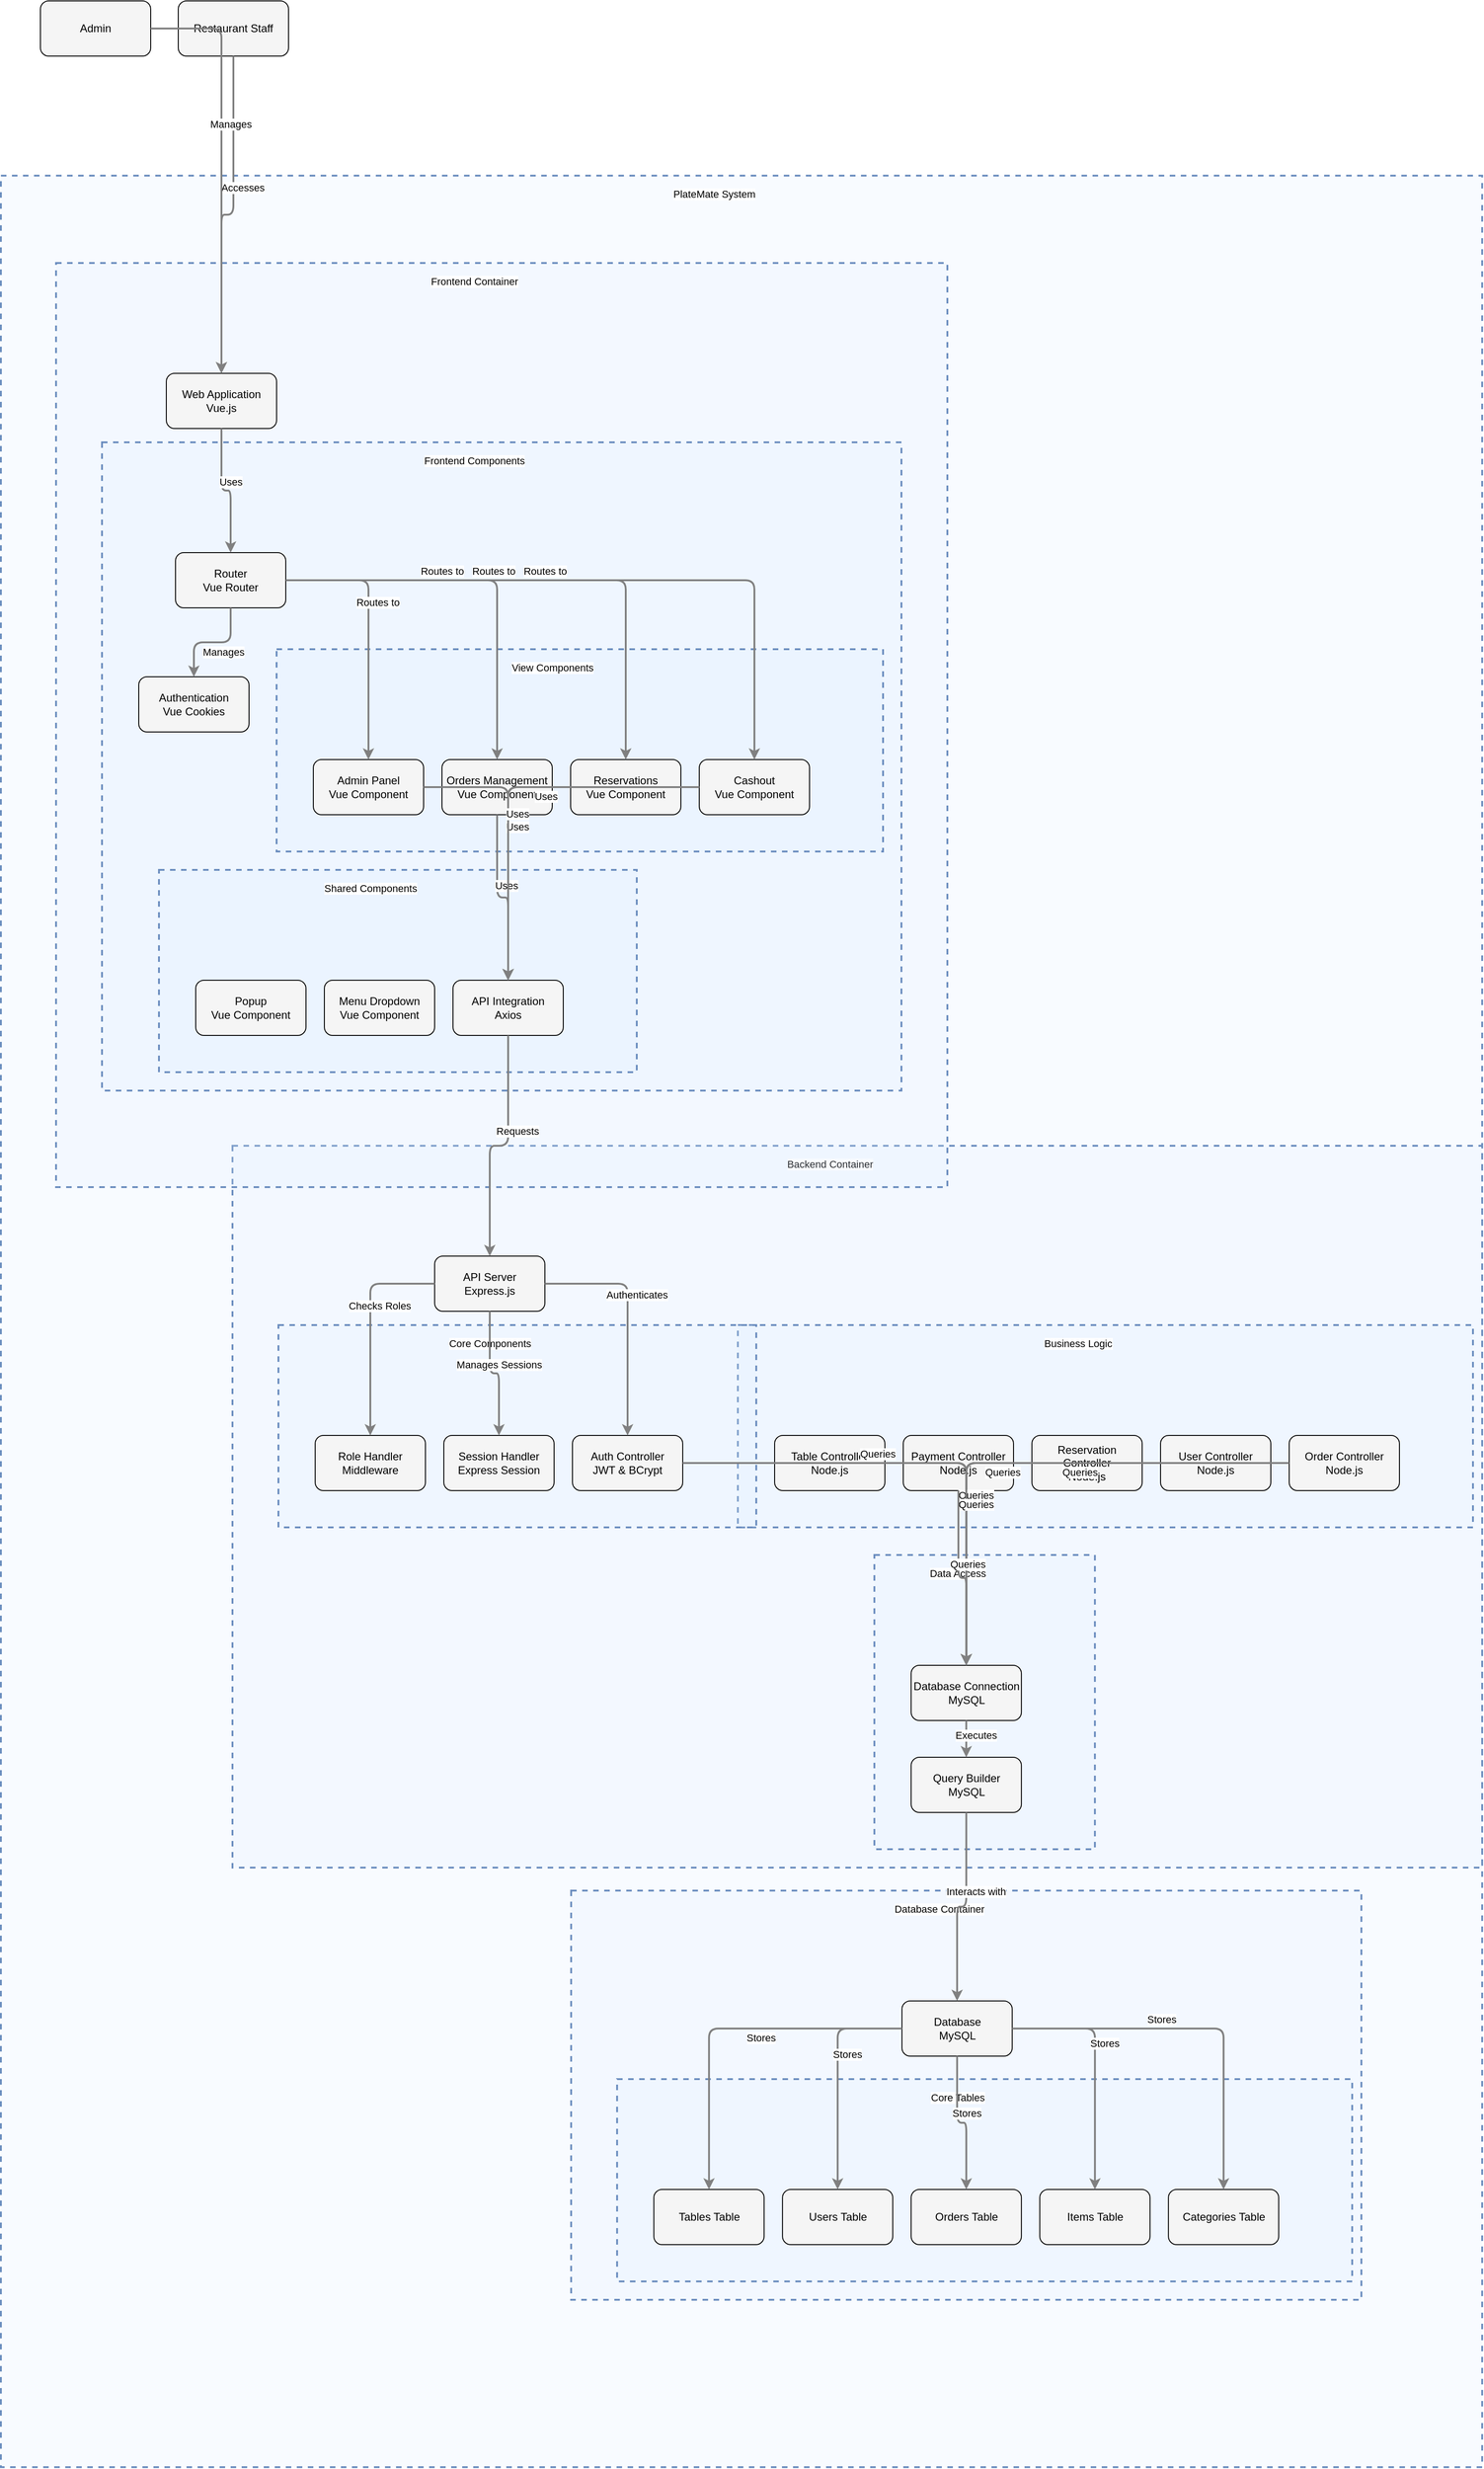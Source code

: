<?xml version="1.0" encoding="UTF-8"?>
      <mxfile version="14.6.5" type="device">
        <diagram id="codeviz-diagram" name="System Diagram">
          <mxGraphModel dx="1000" dy="1000" grid="1" gridSize="10" guides="1" tooltips="1" connect="1" arrows="1" fold="1" page="1" pageScale="1" pageWidth="1169" pageHeight="827" math="0" shadow="0">
            <root>
              <mxCell id="0"/>
              <mxCell id="1" parent="0"/>
              <mxCell id="subGraph1" value="" style="html=1;whiteSpace=wrap;container=1;fillColor=#dae8fc;strokeColor=#6c8ebf;dashed=1;fillOpacity=20;strokeWidth=2;containerType=none;recursiveResize=0;movable=1;resizable=1;autosize=0;dropTarget=0" vertex="1" parent="subGraph2">
                <mxGeometry x="62" y="465" width="520" height="220" as="geometry"/>
              </mxCell>
              <mxCell id="subGraph1_label" value="Shared Components" style="edgeLabel;html=1;align=center;verticalAlign=middle;resizable=0;labelBackgroundColor=white;spacing=5" vertex="1" parent="subGraph2">
                <mxGeometry x="70" y="473" width="444" height="24" as="geometry"/>
              </mxCell>
<mxCell id="subGraph0" value="" style="html=1;whiteSpace=wrap;container=1;fillColor=#dae8fc;strokeColor=#6c8ebf;dashed=1;fillOpacity=20;strokeWidth=2;containerType=none;recursiveResize=0;movable=1;resizable=1;autosize=0;dropTarget=0" vertex="1" parent="subGraph2">
                <mxGeometry x="190" y="225" width="660" height="220" as="geometry"/>
              </mxCell>
              <mxCell id="subGraph0_label" value="View Components" style="edgeLabel;html=1;align=center;verticalAlign=middle;resizable=0;labelBackgroundColor=white;spacing=5" vertex="1" parent="subGraph2">
                <mxGeometry x="198" y="233" width="584" height="24" as="geometry"/>
              </mxCell>
<mxCell id="subGraph8" value="" style="html=1;whiteSpace=wrap;container=1;fillColor=#dae8fc;strokeColor=#6c8ebf;dashed=1;fillOpacity=20;strokeWidth=2;containerType=none;recursiveResize=0;movable=1;resizable=1;autosize=0;dropTarget=0" vertex="1" parent="subGraph9">
                <mxGeometry x="50" y="205" width="800" height="220" as="geometry"/>
              </mxCell>
              <mxCell id="subGraph8_label" value="Core Tables" style="edgeLabel;html=1;align=center;verticalAlign=middle;resizable=0;labelBackgroundColor=white;spacing=5" vertex="1" parent="subGraph9">
                <mxGeometry x="58" y="213" width="724" height="24" as="geometry"/>
              </mxCell>
<mxCell id="subGraph6" value="" style="html=1;whiteSpace=wrap;container=1;fillColor=#dae8fc;strokeColor=#6c8ebf;dashed=1;fillOpacity=20;strokeWidth=2;containerType=none;recursiveResize=0;movable=1;resizable=1;autosize=0;dropTarget=0" vertex="1" parent="subGraph7">
                <mxGeometry x="698.571" y="445" width="240" height="320" as="geometry"/>
              </mxCell>
              <mxCell id="subGraph6_label" value="Data Access" style="edgeLabel;html=1;align=center;verticalAlign=middle;resizable=0;labelBackgroundColor=white;spacing=5" vertex="1" parent="subGraph7">
                <mxGeometry x="706.571" y="453" width="164" height="24" as="geometry"/>
              </mxCell>
<mxCell id="subGraph5" value="" style="html=1;whiteSpace=wrap;container=1;fillColor=#dae8fc;strokeColor=#6c8ebf;dashed=1;fillOpacity=20;strokeWidth=2;containerType=none;recursiveResize=0;movable=1;resizable=1;autosize=0;dropTarget=0" vertex="1" parent="subGraph7">
                <mxGeometry x="550" y="195" width="800" height="220" as="geometry"/>
              </mxCell>
              <mxCell id="subGraph5_label" value="Business Logic" style="edgeLabel;html=1;align=center;verticalAlign=middle;resizable=0;labelBackgroundColor=white;spacing=5" vertex="1" parent="subGraph7">
                <mxGeometry x="558" y="203" width="724" height="24" as="geometry"/>
              </mxCell>
<mxCell id="subGraph4" value="" style="html=1;whiteSpace=wrap;container=1;fillColor=#dae8fc;strokeColor=#6c8ebf;dashed=1;fillOpacity=20;strokeWidth=2;containerType=none;recursiveResize=0;movable=1;resizable=1;autosize=0;dropTarget=0" vertex="1" parent="subGraph7">
                <mxGeometry x="50" y="195" width="520" height="220" as="geometry"/>
              </mxCell>
              <mxCell id="subGraph4_label" value="Core Components" style="edgeLabel;html=1;align=center;verticalAlign=middle;resizable=0;labelBackgroundColor=white;spacing=5" vertex="1" parent="subGraph7">
                <mxGeometry x="58" y="203" width="444" height="24" as="geometry"/>
              </mxCell>
<mxCell id="subGraph2" value="" style="html=1;whiteSpace=wrap;container=1;fillColor=#dae8fc;strokeColor=#6c8ebf;dashed=1;fillOpacity=20;strokeWidth=2;containerType=none;recursiveResize=0;movable=1;resizable=1;autosize=0;dropTarget=0" vertex="1" parent="subGraph3">
                <mxGeometry x="50" y="195" width="870" height="705" as="geometry"/>
              </mxCell>
              <mxCell id="subGraph2_label" value="Frontend Components" style="edgeLabel;html=1;align=center;verticalAlign=middle;resizable=0;labelBackgroundColor=white;spacing=5" vertex="1" parent="subGraph3">
                <mxGeometry x="58" y="203" width="794" height="24" as="geometry"/>
              </mxCell>
<mxCell id="subGraph9" value="" style="html=1;whiteSpace=wrap;container=1;fillColor=#dae8fc;strokeColor=#6c8ebf;dashed=1;fillOpacity=20;strokeWidth=2;containerType=none;recursiveResize=0;movable=1;resizable=1;autosize=0;dropTarget=0" vertex="1" parent="subGraph10">
                <mxGeometry x="620.571" y="1865" width="860.0" height="445" as="geometry"/>
              </mxCell>
              <mxCell id="subGraph9_label" value="Database Container" style="edgeLabel;html=1;align=center;verticalAlign=middle;resizable=0;labelBackgroundColor=white;spacing=5" vertex="1" parent="subGraph10">
                <mxGeometry x="628.571" y="1873" width="784.0" height="24" as="geometry"/>
              </mxCell>
<mxCell id="subGraph7" value="" style="html=1;whiteSpace=wrap;container=1;fillColor=#dae8fc;strokeColor=#6c8ebf;dashed=1;fillOpacity=20;strokeWidth=2;containerType=none;recursiveResize=0;movable=1;resizable=1;autosize=0;dropTarget=0" vertex="1" parent="subGraph10">
                <mxGeometry x="252" y="1055" width="1360" height="785" as="geometry"/>
              </mxCell>
              <mxCell id="subGraph7_label" value="Backend Container" style="edgeLabel;html=1;align=center;verticalAlign=middle;resizable=0;labelBackgroundColor=white;spacing=5" vertex="1" parent="subGraph10">
                <mxGeometry x="260" y="1063" width="1284" height="24" as="geometry"/>
              </mxCell>
<mxCell id="subGraph3" value="" style="html=1;whiteSpace=wrap;container=1;fillColor=#dae8fc;strokeColor=#6c8ebf;dashed=1;fillOpacity=20;strokeWidth=2;containerType=none;recursiveResize=0;movable=1;resizable=1;autosize=0;dropTarget=0" vertex="1" parent="subGraph10">
                <mxGeometry x="60" y="95" width="970" height="1005" as="geometry"/>
              </mxCell>
              <mxCell id="subGraph3_label" value="Frontend Container" style="edgeLabel;html=1;align=center;verticalAlign=middle;resizable=0;labelBackgroundColor=white;spacing=5" vertex="1" parent="subGraph10">
                <mxGeometry x="68" y="103" width="894" height="24" as="geometry"/>
              </mxCell>
<mxCell id="subGraph10" value="" style="html=1;whiteSpace=wrap;container=1;fillColor=#dae8fc;strokeColor=#6c8ebf;dashed=1;fillOpacity=20;strokeWidth=2;containerType=none;recursiveResize=0;movable=1;resizable=1;autosize=0;dropTarget=0" vertex="1" parent="1">
                <mxGeometry x="54" y="202" width="1612" height="2492" as="geometry"/>
              </mxCell>
              <mxCell id="subGraph10_label" value="PlateMate System" style="edgeLabel;html=1;align=center;verticalAlign=middle;resizable=0;labelBackgroundColor=white;spacing=5" vertex="1" parent="1">
                <mxGeometry x="62" y="210" width="1536" height="24" as="geometry"/>
              </mxCell>
              <mxCell id="User" value="Restaurant Staff" style="rounded=1;whiteSpace=wrap;html=1;fillColor=#f5f5f5" vertex="1" parent="1">
                    <mxGeometry x="247" y="12" width="120" height="60" as="geometry"/>
                  </mxCell>
<mxCell id="Admin" value="Admin" style="rounded=1;whiteSpace=wrap;html=1;fillColor=#f5f5f5" vertex="1" parent="1">
                    <mxGeometry x="97" y="12" width="120" height="60" as="geometry"/>
                  </mxCell>
<mxCell id="VueApp" value="Web Application&lt;br&gt;Vue.js" style="rounded=1;whiteSpace=wrap;html=1;fillColor=#f5f5f5" vertex="1" parent="subGraph3">
                    <mxGeometry x="120" y="120" width="120" height="60" as="geometry"/>
                  </mxCell>
<mxCell id="Router" value="Router&lt;br&gt;Vue Router" style="rounded=1;whiteSpace=wrap;html=1;fillColor=#f5f5f5" vertex="1" parent="subGraph2">
                    <mxGeometry x="80" y="120" width="120" height="60" as="geometry"/>
                  </mxCell>
<mxCell id="AuthModule" value="Authentication&lt;br&gt;Vue Cookies" style="rounded=1;whiteSpace=wrap;html=1;fillColor=#f5f5f5" vertex="1" parent="subGraph2">
                    <mxGeometry x="40" y="255" width="120" height="60" as="geometry"/>
                  </mxCell>
<mxCell id="OrdersView" value="Orders Management&lt;br&gt;Vue Component" style="rounded=1;whiteSpace=wrap;html=1;fillColor=#f5f5f5" vertex="1" parent="subGraph0">
                    <mxGeometry x="180" y="120" width="120" height="60" as="geometry"/>
                  </mxCell>
<mxCell id="ReservationView" value="Reservations&lt;br&gt;Vue Component" style="rounded=1;whiteSpace=wrap;html=1;fillColor=#f5f5f5" vertex="1" parent="subGraph0">
                    <mxGeometry x="320" y="120" width="120" height="60" as="geometry"/>
                  </mxCell>
<mxCell id="CashoutView" value="Cashout&lt;br&gt;Vue Component" style="rounded=1;whiteSpace=wrap;html=1;fillColor=#f5f5f5" vertex="1" parent="subGraph0">
                    <mxGeometry x="460" y="120" width="120" height="60" as="geometry"/>
                  </mxCell>
<mxCell id="AdminView" value="Admin Panel&lt;br&gt;Vue Component" style="rounded=1;whiteSpace=wrap;html=1;fillColor=#f5f5f5" vertex="1" parent="subGraph0">
                    <mxGeometry x="40" y="120" width="120" height="60" as="geometry"/>
                  </mxCell>
<mxCell id="MenuDropdown" value="Menu Dropdown&lt;br&gt;Vue Component" style="rounded=1;whiteSpace=wrap;html=1;fillColor=#f5f5f5" vertex="1" parent="subGraph1">
                    <mxGeometry x="180" y="120" width="120" height="60" as="geometry"/>
                  </mxCell>
<mxCell id="PopupComponent" value="Popup&lt;br&gt;Vue Component" style="rounded=1;whiteSpace=wrap;html=1;fillColor=#f5f5f5" vertex="1" parent="subGraph1">
                    <mxGeometry x="40" y="120" width="120" height="60" as="geometry"/>
                  </mxCell>
<mxCell id="APIClient" value="API Integration&lt;br&gt;Axios" style="rounded=1;whiteSpace=wrap;html=1;fillColor=#f5f5f5" vertex="1" parent="subGraph1">
                    <mxGeometry x="320" y="120" width="120" height="60" as="geometry"/>
                  </mxCell>
<mxCell id="ExpressServer" value="API Server&lt;br&gt;Express.js" style="rounded=1;whiteSpace=wrap;html=1;fillColor=#f5f5f5" vertex="1" parent="subGraph7">
                    <mxGeometry x="220" y="120" width="120" height="60" as="geometry"/>
                  </mxCell>
<mxCell id="AuthController" value="Auth Controller&lt;br&gt;JWT &amp;amp; BCrypt" style="rounded=1;whiteSpace=wrap;html=1;fillColor=#f5f5f5" vertex="1" parent="subGraph4">
                    <mxGeometry x="320" y="120" width="120" height="60" as="geometry"/>
                  </mxCell>
<mxCell id="SessionHandler" value="Session Handler&lt;br&gt;Express Session" style="rounded=1;whiteSpace=wrap;html=1;fillColor=#f5f5f5" vertex="1" parent="subGraph4">
                    <mxGeometry x="180" y="120" width="120" height="60" as="geometry"/>
                  </mxCell>
<mxCell id="RoleHandler" value="Role Handler&lt;br&gt;Middleware" style="rounded=1;whiteSpace=wrap;html=1;fillColor=#f5f5f5" vertex="1" parent="subGraph4">
                    <mxGeometry x="40" y="120" width="120" height="60" as="geometry"/>
                  </mxCell>
<mxCell id="OrderController" value="Order Controller&lt;br&gt;Node.js" style="rounded=1;whiteSpace=wrap;html=1;fillColor=#f5f5f5" vertex="1" parent="subGraph5">
                    <mxGeometry x="600" y="120" width="120" height="60" as="geometry"/>
                  </mxCell>
<mxCell id="TableController" value="Table Controller&lt;br&gt;Node.js" style="rounded=1;whiteSpace=wrap;html=1;fillColor=#f5f5f5" vertex="1" parent="subGraph5">
                    <mxGeometry x="40" y="120" width="120" height="60" as="geometry"/>
                  </mxCell>
<mxCell id="UserController" value="User Controller&lt;br&gt;Node.js" style="rounded=1;whiteSpace=wrap;html=1;fillColor=#f5f5f5" vertex="1" parent="subGraph5">
                    <mxGeometry x="460" y="120" width="120" height="60" as="geometry"/>
                  </mxCell>
<mxCell id="ReservationController" value="Reservation Controller&lt;br&gt;Node.js" style="rounded=1;whiteSpace=wrap;html=1;fillColor=#f5f5f5" vertex="1" parent="subGraph5">
                    <mxGeometry x="320" y="120" width="120" height="60" as="geometry"/>
                  </mxCell>
<mxCell id="PaymentController" value="Payment Controller&lt;br&gt;Node.js" style="rounded=1;whiteSpace=wrap;html=1;fillColor=#f5f5f5" vertex="1" parent="subGraph5">
                    <mxGeometry x="180" y="120" width="120" height="60" as="geometry"/>
                  </mxCell>
<mxCell id="DBConnection" value="Database Connection&lt;br&gt;MySQL" style="rounded=1;whiteSpace=wrap;html=1;fillColor=#f5f5f5" vertex="1" parent="subGraph6">
                    <mxGeometry x="40" y="120" width="120" height="60" as="geometry"/>
                  </mxCell>
<mxCell id="QueryBuilder" value="Query Builder&lt;br&gt;MySQL" style="rounded=1;whiteSpace=wrap;html=1;fillColor=#f5f5f5" vertex="1" parent="subGraph6">
                    <mxGeometry x="40" y="220" width="120" height="60" as="geometry"/>
                  </mxCell>
<mxCell id="MySQL" value="Database&lt;br&gt;MySQL" style="rounded=1;whiteSpace=wrap;html=1;fillColor=#f5f5f5" vertex="1" parent="subGraph9">
                    <mxGeometry x="360" y="120" width="120" height="60" as="geometry"/>
                  </mxCell>
<mxCell id="Users" value="Users Table" style="rounded=1;whiteSpace=wrap;html=1;fillColor=#f5f5f5" vertex="1" parent="subGraph8">
                    <mxGeometry x="180" y="120" width="120" height="60" as="geometry"/>
                  </mxCell>
<mxCell id="Orders" value="Orders Table" style="rounded=1;whiteSpace=wrap;html=1;fillColor=#f5f5f5" vertex="1" parent="subGraph8">
                    <mxGeometry x="320" y="120" width="120" height="60" as="geometry"/>
                  </mxCell>
<mxCell id="Tables" value="Tables Table" style="rounded=1;whiteSpace=wrap;html=1;fillColor=#f5f5f5" vertex="1" parent="subGraph8">
                    <mxGeometry x="40" y="120" width="120" height="60" as="geometry"/>
                  </mxCell>
<mxCell id="Items" value="Items Table" style="rounded=1;whiteSpace=wrap;html=1;fillColor=#f5f5f5" vertex="1" parent="subGraph8">
                    <mxGeometry x="460" y="120" width="120" height="60" as="geometry"/>
                  </mxCell>
<mxCell id="Categories" value="Categories Table" style="rounded=1;whiteSpace=wrap;html=1;fillColor=#f5f5f5" vertex="1" parent="subGraph8">
                    <mxGeometry x="600" y="120" width="120" height="60" as="geometry"/>
                  </mxCell>
              <mxCell id="edge-L_User_VueApp_0" style="edgeStyle=orthogonalEdgeStyle;rounded=1;orthogonalLoop=1;jettySize=auto;html=1;strokeColor=#808080;strokeWidth=2;jumpStyle=arc;jumpSize=10;spacing=15;labelBackgroundColor=white;labelBorderColor=none" edge="1" parent="1" source="User" target="VueApp">
                  <mxGeometry relative="1" as="geometry"/>
                </mxCell>
                <mxCell id="edge-L_User_VueApp_0_label" value="Accesses" style="edgeLabel;html=1;align=center;verticalAlign=middle;resizable=0;points=[];" vertex="1" connectable="0" parent="edge-L_User_VueApp_0">
                  <mxGeometry x="-0.2" y="10" relative="1" as="geometry">
                    <mxPoint as="offset"/>
                  </mxGeometry>
                </mxCell>
<mxCell id="edge-L_Admin_VueApp_1" style="edgeStyle=orthogonalEdgeStyle;rounded=1;orthogonalLoop=1;jettySize=auto;html=1;strokeColor=#808080;strokeWidth=2;jumpStyle=arc;jumpSize=10;spacing=15;labelBackgroundColor=white;labelBorderColor=none" edge="1" parent="1" source="Admin" target="VueApp">
                  <mxGeometry relative="1" as="geometry"/>
                </mxCell>
                <mxCell id="edge-L_Admin_VueApp_1_label" value="Manages" style="edgeLabel;html=1;align=center;verticalAlign=middle;resizable=0;points=[];" vertex="1" connectable="0" parent="edge-L_Admin_VueApp_1">
                  <mxGeometry x="-0.2" y="10" relative="1" as="geometry">
                    <mxPoint as="offset"/>
                  </mxGeometry>
                </mxCell>
<mxCell id="edge-L_VueApp_Router_2" style="edgeStyle=orthogonalEdgeStyle;rounded=1;orthogonalLoop=1;jettySize=auto;html=1;strokeColor=#808080;strokeWidth=2;jumpStyle=arc;jumpSize=10;spacing=15;labelBackgroundColor=white;labelBorderColor=none" edge="1" parent="1" source="VueApp" target="Router">
                  <mxGeometry relative="1" as="geometry"/>
                </mxCell>
                <mxCell id="edge-L_VueApp_Router_2_label" value="Uses" style="edgeLabel;html=1;align=center;verticalAlign=middle;resizable=0;points=[];" vertex="1" connectable="0" parent="edge-L_VueApp_Router_2">
                  <mxGeometry x="-0.2" y="10" relative="1" as="geometry">
                    <mxPoint as="offset"/>
                  </mxGeometry>
                </mxCell>
<mxCell id="edge-L_Router_AuthModule_3" style="edgeStyle=orthogonalEdgeStyle;rounded=1;orthogonalLoop=1;jettySize=auto;html=1;strokeColor=#808080;strokeWidth=2;jumpStyle=arc;jumpSize=10;spacing=15;labelBackgroundColor=white;labelBorderColor=none" edge="1" parent="1" source="Router" target="AuthModule">
                  <mxGeometry relative="1" as="geometry"/>
                </mxCell>
                <mxCell id="edge-L_Router_AuthModule_3_label" value="Manages" style="edgeLabel;html=1;align=center;verticalAlign=middle;resizable=0;points=[];" vertex="1" connectable="0" parent="edge-L_Router_AuthModule_3">
                  <mxGeometry x="-0.2" y="10" relative="1" as="geometry">
                    <mxPoint as="offset"/>
                  </mxGeometry>
                </mxCell>
<mxCell id="edge-L_Router_OrdersView_4" style="edgeStyle=orthogonalEdgeStyle;rounded=1;orthogonalLoop=1;jettySize=auto;html=1;strokeColor=#808080;strokeWidth=2;jumpStyle=arc;jumpSize=10;spacing=15;labelBackgroundColor=white;labelBorderColor=none" edge="1" parent="1" source="Router" target="OrdersView">
                  <mxGeometry relative="1" as="geometry"/>
                </mxCell>
                <mxCell id="edge-L_Router_OrdersView_4_label" value="Routes to" style="edgeLabel;html=1;align=center;verticalAlign=middle;resizable=0;points=[];" vertex="1" connectable="0" parent="edge-L_Router_OrdersView_4">
                  <mxGeometry x="-0.2" y="10" relative="1" as="geometry">
                    <mxPoint as="offset"/>
                  </mxGeometry>
                </mxCell>
<mxCell id="edge-L_Router_ReservationView_5" style="edgeStyle=orthogonalEdgeStyle;rounded=1;orthogonalLoop=1;jettySize=auto;html=1;strokeColor=#808080;strokeWidth=2;jumpStyle=arc;jumpSize=10;spacing=15;labelBackgroundColor=white;labelBorderColor=none" edge="1" parent="1" source="Router" target="ReservationView">
                  <mxGeometry relative="1" as="geometry"/>
                </mxCell>
                <mxCell id="edge-L_Router_ReservationView_5_label" value="Routes to" style="edgeLabel;html=1;align=center;verticalAlign=middle;resizable=0;points=[];" vertex="1" connectable="0" parent="edge-L_Router_ReservationView_5">
                  <mxGeometry x="-0.2" y="10" relative="1" as="geometry">
                    <mxPoint as="offset"/>
                  </mxGeometry>
                </mxCell>
<mxCell id="edge-L_Router_CashoutView_6" style="edgeStyle=orthogonalEdgeStyle;rounded=1;orthogonalLoop=1;jettySize=auto;html=1;strokeColor=#808080;strokeWidth=2;jumpStyle=arc;jumpSize=10;spacing=15;labelBackgroundColor=white;labelBorderColor=none" edge="1" parent="1" source="Router" target="CashoutView">
                  <mxGeometry relative="1" as="geometry"/>
                </mxCell>
                <mxCell id="edge-L_Router_CashoutView_6_label" value="Routes to" style="edgeLabel;html=1;align=center;verticalAlign=middle;resizable=0;points=[];" vertex="1" connectable="0" parent="edge-L_Router_CashoutView_6">
                  <mxGeometry x="-0.2" y="10" relative="1" as="geometry">
                    <mxPoint as="offset"/>
                  </mxGeometry>
                </mxCell>
<mxCell id="edge-L_Router_AdminView_7" style="edgeStyle=orthogonalEdgeStyle;rounded=1;orthogonalLoop=1;jettySize=auto;html=1;strokeColor=#808080;strokeWidth=2;jumpStyle=arc;jumpSize=10;spacing=15;labelBackgroundColor=white;labelBorderColor=none" edge="1" parent="1" source="Router" target="AdminView">
                  <mxGeometry relative="1" as="geometry"/>
                </mxCell>
                <mxCell id="edge-L_Router_AdminView_7_label" value="Routes to" style="edgeLabel;html=1;align=center;verticalAlign=middle;resizable=0;points=[];" vertex="1" connectable="0" parent="edge-L_Router_AdminView_7">
                  <mxGeometry x="-0.2" y="10" relative="1" as="geometry">
                    <mxPoint as="offset"/>
                  </mxGeometry>
                </mxCell>
<mxCell id="edge-L_OrdersView_APIClient_8" style="edgeStyle=orthogonalEdgeStyle;rounded=1;orthogonalLoop=1;jettySize=auto;html=1;strokeColor=#808080;strokeWidth=2;jumpStyle=arc;jumpSize=10;spacing=15;labelBackgroundColor=white;labelBorderColor=none" edge="1" parent="1" source="OrdersView" target="APIClient">
                  <mxGeometry relative="1" as="geometry"/>
                </mxCell>
                <mxCell id="edge-L_OrdersView_APIClient_8_label" value="Uses" style="edgeLabel;html=1;align=center;verticalAlign=middle;resizable=0;points=[];" vertex="1" connectable="0" parent="edge-L_OrdersView_APIClient_8">
                  <mxGeometry x="-0.2" y="10" relative="1" as="geometry">
                    <mxPoint as="offset"/>
                  </mxGeometry>
                </mxCell>
<mxCell id="edge-L_ReservationView_APIClient_9" style="edgeStyle=orthogonalEdgeStyle;rounded=1;orthogonalLoop=1;jettySize=auto;html=1;strokeColor=#808080;strokeWidth=2;jumpStyle=arc;jumpSize=10;spacing=15;labelBackgroundColor=white;labelBorderColor=none" edge="1" parent="1" source="ReservationView" target="APIClient">
                  <mxGeometry relative="1" as="geometry"/>
                </mxCell>
                <mxCell id="edge-L_ReservationView_APIClient_9_label" value="Uses" style="edgeLabel;html=1;align=center;verticalAlign=middle;resizable=0;points=[];" vertex="1" connectable="0" parent="edge-L_ReservationView_APIClient_9">
                  <mxGeometry x="-0.2" y="10" relative="1" as="geometry">
                    <mxPoint as="offset"/>
                  </mxGeometry>
                </mxCell>
<mxCell id="edge-L_CashoutView_APIClient_10" style="edgeStyle=orthogonalEdgeStyle;rounded=1;orthogonalLoop=1;jettySize=auto;html=1;strokeColor=#808080;strokeWidth=2;jumpStyle=arc;jumpSize=10;spacing=15;labelBackgroundColor=white;labelBorderColor=none" edge="1" parent="1" source="CashoutView" target="APIClient">
                  <mxGeometry relative="1" as="geometry"/>
                </mxCell>
                <mxCell id="edge-L_CashoutView_APIClient_10_label" value="Uses" style="edgeLabel;html=1;align=center;verticalAlign=middle;resizable=0;points=[];" vertex="1" connectable="0" parent="edge-L_CashoutView_APIClient_10">
                  <mxGeometry x="-0.2" y="10" relative="1" as="geometry">
                    <mxPoint as="offset"/>
                  </mxGeometry>
                </mxCell>
<mxCell id="edge-L_AdminView_APIClient_11" style="edgeStyle=orthogonalEdgeStyle;rounded=1;orthogonalLoop=1;jettySize=auto;html=1;strokeColor=#808080;strokeWidth=2;jumpStyle=arc;jumpSize=10;spacing=15;labelBackgroundColor=white;labelBorderColor=none" edge="1" parent="1" source="AdminView" target="APIClient">
                  <mxGeometry relative="1" as="geometry"/>
                </mxCell>
                <mxCell id="edge-L_AdminView_APIClient_11_label" value="Uses" style="edgeLabel;html=1;align=center;verticalAlign=middle;resizable=0;points=[];" vertex="1" connectable="0" parent="edge-L_AdminView_APIClient_11">
                  <mxGeometry x="-0.2" y="10" relative="1" as="geometry">
                    <mxPoint as="offset"/>
                  </mxGeometry>
                </mxCell>
<mxCell id="edge-L_APIClient_ExpressServer_12" style="edgeStyle=orthogonalEdgeStyle;rounded=1;orthogonalLoop=1;jettySize=auto;html=1;strokeColor=#808080;strokeWidth=2;jumpStyle=arc;jumpSize=10;spacing=15;labelBackgroundColor=white;labelBorderColor=none" edge="1" parent="1" source="APIClient" target="ExpressServer">
                  <mxGeometry relative="1" as="geometry"/>
                </mxCell>
                <mxCell id="edge-L_APIClient_ExpressServer_12_label" value="Requests" style="edgeLabel;html=1;align=center;verticalAlign=middle;resizable=0;points=[];" vertex="1" connectable="0" parent="edge-L_APIClient_ExpressServer_12">
                  <mxGeometry x="-0.2" y="10" relative="1" as="geometry">
                    <mxPoint as="offset"/>
                  </mxGeometry>
                </mxCell>
<mxCell id="edge-L_ExpressServer_AuthController_13" style="edgeStyle=orthogonalEdgeStyle;rounded=1;orthogonalLoop=1;jettySize=auto;html=1;strokeColor=#808080;strokeWidth=2;jumpStyle=arc;jumpSize=10;spacing=15;labelBackgroundColor=white;labelBorderColor=none" edge="1" parent="1" source="ExpressServer" target="AuthController">
                  <mxGeometry relative="1" as="geometry"/>
                </mxCell>
                <mxCell id="edge-L_ExpressServer_AuthController_13_label" value="Authenticates" style="edgeLabel;html=1;align=center;verticalAlign=middle;resizable=0;points=[];" vertex="1" connectable="0" parent="edge-L_ExpressServer_AuthController_13">
                  <mxGeometry x="-0.2" y="10" relative="1" as="geometry">
                    <mxPoint as="offset"/>
                  </mxGeometry>
                </mxCell>
<mxCell id="edge-L_ExpressServer_SessionHandler_14" style="edgeStyle=orthogonalEdgeStyle;rounded=1;orthogonalLoop=1;jettySize=auto;html=1;strokeColor=#808080;strokeWidth=2;jumpStyle=arc;jumpSize=10;spacing=15;labelBackgroundColor=white;labelBorderColor=none" edge="1" parent="1" source="ExpressServer" target="SessionHandler">
                  <mxGeometry relative="1" as="geometry"/>
                </mxCell>
                <mxCell id="edge-L_ExpressServer_SessionHandler_14_label" value="Manages Sessions" style="edgeLabel;html=1;align=center;verticalAlign=middle;resizable=0;points=[];" vertex="1" connectable="0" parent="edge-L_ExpressServer_SessionHandler_14">
                  <mxGeometry x="-0.2" y="10" relative="1" as="geometry">
                    <mxPoint as="offset"/>
                  </mxGeometry>
                </mxCell>
<mxCell id="edge-L_ExpressServer_RoleHandler_15" style="edgeStyle=orthogonalEdgeStyle;rounded=1;orthogonalLoop=1;jettySize=auto;html=1;strokeColor=#808080;strokeWidth=2;jumpStyle=arc;jumpSize=10;spacing=15;labelBackgroundColor=white;labelBorderColor=none" edge="1" parent="1" source="ExpressServer" target="RoleHandler">
                  <mxGeometry relative="1" as="geometry"/>
                </mxCell>
                <mxCell id="edge-L_ExpressServer_RoleHandler_15_label" value="Checks Roles" style="edgeLabel;html=1;align=center;verticalAlign=middle;resizable=0;points=[];" vertex="1" connectable="0" parent="edge-L_ExpressServer_RoleHandler_15">
                  <mxGeometry x="-0.2" y="10" relative="1" as="geometry">
                    <mxPoint as="offset"/>
                  </mxGeometry>
                </mxCell>
<mxCell id="edge-L_AuthController_DBConnection_16" style="edgeStyle=orthogonalEdgeStyle;rounded=1;orthogonalLoop=1;jettySize=auto;html=1;strokeColor=#808080;strokeWidth=2;jumpStyle=arc;jumpSize=10;spacing=15;labelBackgroundColor=white;labelBorderColor=none" edge="1" parent="1" source="AuthController" target="DBConnection">
                  <mxGeometry relative="1" as="geometry"/>
                </mxCell>
                <mxCell id="edge-L_AuthController_DBConnection_16_label" value="Queries" style="edgeLabel;html=1;align=center;verticalAlign=middle;resizable=0;points=[];" vertex="1" connectable="0" parent="edge-L_AuthController_DBConnection_16">
                  <mxGeometry x="-0.2" y="10" relative="1" as="geometry">
                    <mxPoint as="offset"/>
                  </mxGeometry>
                </mxCell>
<mxCell id="edge-L_OrderController_DBConnection_17" style="edgeStyle=orthogonalEdgeStyle;rounded=1;orthogonalLoop=1;jettySize=auto;html=1;strokeColor=#808080;strokeWidth=2;jumpStyle=arc;jumpSize=10;spacing=15;labelBackgroundColor=white;labelBorderColor=none" edge="1" parent="1" source="OrderController" target="DBConnection">
                  <mxGeometry relative="1" as="geometry"/>
                </mxCell>
                <mxCell id="edge-L_OrderController_DBConnection_17_label" value="Queries" style="edgeLabel;html=1;align=center;verticalAlign=middle;resizable=0;points=[];" vertex="1" connectable="0" parent="edge-L_OrderController_DBConnection_17">
                  <mxGeometry x="-0.2" y="10" relative="1" as="geometry">
                    <mxPoint as="offset"/>
                  </mxGeometry>
                </mxCell>
<mxCell id="edge-L_TableController_DBConnection_18" style="edgeStyle=orthogonalEdgeStyle;rounded=1;orthogonalLoop=1;jettySize=auto;html=1;strokeColor=#808080;strokeWidth=2;jumpStyle=arc;jumpSize=10;spacing=15;labelBackgroundColor=white;labelBorderColor=none" edge="1" parent="1" source="TableController" target="DBConnection">
                  <mxGeometry relative="1" as="geometry"/>
                </mxCell>
                <mxCell id="edge-L_TableController_DBConnection_18_label" value="Queries" style="edgeLabel;html=1;align=center;verticalAlign=middle;resizable=0;points=[];" vertex="1" connectable="0" parent="edge-L_TableController_DBConnection_18">
                  <mxGeometry x="-0.2" y="10" relative="1" as="geometry">
                    <mxPoint as="offset"/>
                  </mxGeometry>
                </mxCell>
<mxCell id="edge-L_UserController_DBConnection_19" style="edgeStyle=orthogonalEdgeStyle;rounded=1;orthogonalLoop=1;jettySize=auto;html=1;strokeColor=#808080;strokeWidth=2;jumpStyle=arc;jumpSize=10;spacing=15;labelBackgroundColor=white;labelBorderColor=none" edge="1" parent="1" source="UserController" target="DBConnection">
                  <mxGeometry relative="1" as="geometry"/>
                </mxCell>
                <mxCell id="edge-L_UserController_DBConnection_19_label" value="Queries" style="edgeLabel;html=1;align=center;verticalAlign=middle;resizable=0;points=[];" vertex="1" connectable="0" parent="edge-L_UserController_DBConnection_19">
                  <mxGeometry x="-0.2" y="10" relative="1" as="geometry">
                    <mxPoint as="offset"/>
                  </mxGeometry>
                </mxCell>
<mxCell id="edge-L_ReservationController_DBConnection_20" style="edgeStyle=orthogonalEdgeStyle;rounded=1;orthogonalLoop=1;jettySize=auto;html=1;strokeColor=#808080;strokeWidth=2;jumpStyle=arc;jumpSize=10;spacing=15;labelBackgroundColor=white;labelBorderColor=none" edge="1" parent="1" source="ReservationController" target="DBConnection">
                  <mxGeometry relative="1" as="geometry"/>
                </mxCell>
                <mxCell id="edge-L_ReservationController_DBConnection_20_label" value="Queries" style="edgeLabel;html=1;align=center;verticalAlign=middle;resizable=0;points=[];" vertex="1" connectable="0" parent="edge-L_ReservationController_DBConnection_20">
                  <mxGeometry x="-0.2" y="10" relative="1" as="geometry">
                    <mxPoint as="offset"/>
                  </mxGeometry>
                </mxCell>
<mxCell id="edge-L_PaymentController_DBConnection_21" style="edgeStyle=orthogonalEdgeStyle;rounded=1;orthogonalLoop=1;jettySize=auto;html=1;strokeColor=#808080;strokeWidth=2;jumpStyle=arc;jumpSize=10;spacing=15;labelBackgroundColor=white;labelBorderColor=none" edge="1" parent="1" source="PaymentController" target="DBConnection">
                  <mxGeometry relative="1" as="geometry"/>
                </mxCell>
                <mxCell id="edge-L_PaymentController_DBConnection_21_label" value="Queries" style="edgeLabel;html=1;align=center;verticalAlign=middle;resizable=0;points=[];" vertex="1" connectable="0" parent="edge-L_PaymentController_DBConnection_21">
                  <mxGeometry x="-0.2" y="10" relative="1" as="geometry">
                    <mxPoint as="offset"/>
                  </mxGeometry>
                </mxCell>
<mxCell id="edge-L_DBConnection_QueryBuilder_22" style="edgeStyle=orthogonalEdgeStyle;rounded=1;orthogonalLoop=1;jettySize=auto;html=1;strokeColor=#808080;strokeWidth=2;jumpStyle=arc;jumpSize=10;spacing=15;labelBackgroundColor=white;labelBorderColor=none" edge="1" parent="1" source="DBConnection" target="QueryBuilder">
                  <mxGeometry relative="1" as="geometry"/>
                </mxCell>
                <mxCell id="edge-L_DBConnection_QueryBuilder_22_label" value="Executes" style="edgeLabel;html=1;align=center;verticalAlign=middle;resizable=0;points=[];" vertex="1" connectable="0" parent="edge-L_DBConnection_QueryBuilder_22">
                  <mxGeometry x="-0.2" y="10" relative="1" as="geometry">
                    <mxPoint as="offset"/>
                  </mxGeometry>
                </mxCell>
<mxCell id="edge-L_QueryBuilder_MySQL_23" style="edgeStyle=orthogonalEdgeStyle;rounded=1;orthogonalLoop=1;jettySize=auto;html=1;strokeColor=#808080;strokeWidth=2;jumpStyle=arc;jumpSize=10;spacing=15;labelBackgroundColor=white;labelBorderColor=none" edge="1" parent="1" source="QueryBuilder" target="MySQL">
                  <mxGeometry relative="1" as="geometry"/>
                </mxCell>
                <mxCell id="edge-L_QueryBuilder_MySQL_23_label" value="Interacts with" style="edgeLabel;html=1;align=center;verticalAlign=middle;resizable=0;points=[];" vertex="1" connectable="0" parent="edge-L_QueryBuilder_MySQL_23">
                  <mxGeometry x="-0.2" y="10" relative="1" as="geometry">
                    <mxPoint as="offset"/>
                  </mxGeometry>
                </mxCell>
<mxCell id="edge-L_MySQL_Users_24" style="edgeStyle=orthogonalEdgeStyle;rounded=1;orthogonalLoop=1;jettySize=auto;html=1;strokeColor=#808080;strokeWidth=2;jumpStyle=arc;jumpSize=10;spacing=15;labelBackgroundColor=white;labelBorderColor=none" edge="1" parent="1" source="MySQL" target="Users">
                  <mxGeometry relative="1" as="geometry"/>
                </mxCell>
                <mxCell id="edge-L_MySQL_Users_24_label" value="Stores" style="edgeLabel;html=1;align=center;verticalAlign=middle;resizable=0;points=[];" vertex="1" connectable="0" parent="edge-L_MySQL_Users_24">
                  <mxGeometry x="-0.2" y="10" relative="1" as="geometry">
                    <mxPoint as="offset"/>
                  </mxGeometry>
                </mxCell>
<mxCell id="edge-L_MySQL_Orders_25" style="edgeStyle=orthogonalEdgeStyle;rounded=1;orthogonalLoop=1;jettySize=auto;html=1;strokeColor=#808080;strokeWidth=2;jumpStyle=arc;jumpSize=10;spacing=15;labelBackgroundColor=white;labelBorderColor=none" edge="1" parent="1" source="MySQL" target="Orders">
                  <mxGeometry relative="1" as="geometry"/>
                </mxCell>
                <mxCell id="edge-L_MySQL_Orders_25_label" value="Stores" style="edgeLabel;html=1;align=center;verticalAlign=middle;resizable=0;points=[];" vertex="1" connectable="0" parent="edge-L_MySQL_Orders_25">
                  <mxGeometry x="-0.2" y="10" relative="1" as="geometry">
                    <mxPoint as="offset"/>
                  </mxGeometry>
                </mxCell>
<mxCell id="edge-L_MySQL_Tables_26" style="edgeStyle=orthogonalEdgeStyle;rounded=1;orthogonalLoop=1;jettySize=auto;html=1;strokeColor=#808080;strokeWidth=2;jumpStyle=arc;jumpSize=10;spacing=15;labelBackgroundColor=white;labelBorderColor=none" edge="1" parent="1" source="MySQL" target="Tables">
                  <mxGeometry relative="1" as="geometry"/>
                </mxCell>
                <mxCell id="edge-L_MySQL_Tables_26_label" value="Stores" style="edgeLabel;html=1;align=center;verticalAlign=middle;resizable=0;points=[];" vertex="1" connectable="0" parent="edge-L_MySQL_Tables_26">
                  <mxGeometry x="-0.2" y="10" relative="1" as="geometry">
                    <mxPoint as="offset"/>
                  </mxGeometry>
                </mxCell>
<mxCell id="edge-L_MySQL_Items_27" style="edgeStyle=orthogonalEdgeStyle;rounded=1;orthogonalLoop=1;jettySize=auto;html=1;strokeColor=#808080;strokeWidth=2;jumpStyle=arc;jumpSize=10;spacing=15;labelBackgroundColor=white;labelBorderColor=none" edge="1" parent="1" source="MySQL" target="Items">
                  <mxGeometry relative="1" as="geometry"/>
                </mxCell>
                <mxCell id="edge-L_MySQL_Items_27_label" value="Stores" style="edgeLabel;html=1;align=center;verticalAlign=middle;resizable=0;points=[];" vertex="1" connectable="0" parent="edge-L_MySQL_Items_27">
                  <mxGeometry x="-0.2" y="10" relative="1" as="geometry">
                    <mxPoint as="offset"/>
                  </mxGeometry>
                </mxCell>
<mxCell id="edge-L_MySQL_Categories_28" style="edgeStyle=orthogonalEdgeStyle;rounded=1;orthogonalLoop=1;jettySize=auto;html=1;strokeColor=#808080;strokeWidth=2;jumpStyle=arc;jumpSize=10;spacing=15;labelBackgroundColor=white;labelBorderColor=none" edge="1" parent="1" source="MySQL" target="Categories">
                  <mxGeometry relative="1" as="geometry"/>
                </mxCell>
                <mxCell id="edge-L_MySQL_Categories_28_label" value="Stores" style="edgeLabel;html=1;align=center;verticalAlign=middle;resizable=0;points=[];" vertex="1" connectable="0" parent="edge-L_MySQL_Categories_28">
                  <mxGeometry x="-0.2" y="10" relative="1" as="geometry">
                    <mxPoint as="offset"/>
                  </mxGeometry>
                </mxCell>
            </root>
          </mxGraphModel>
        </diagram>
      </mxfile>